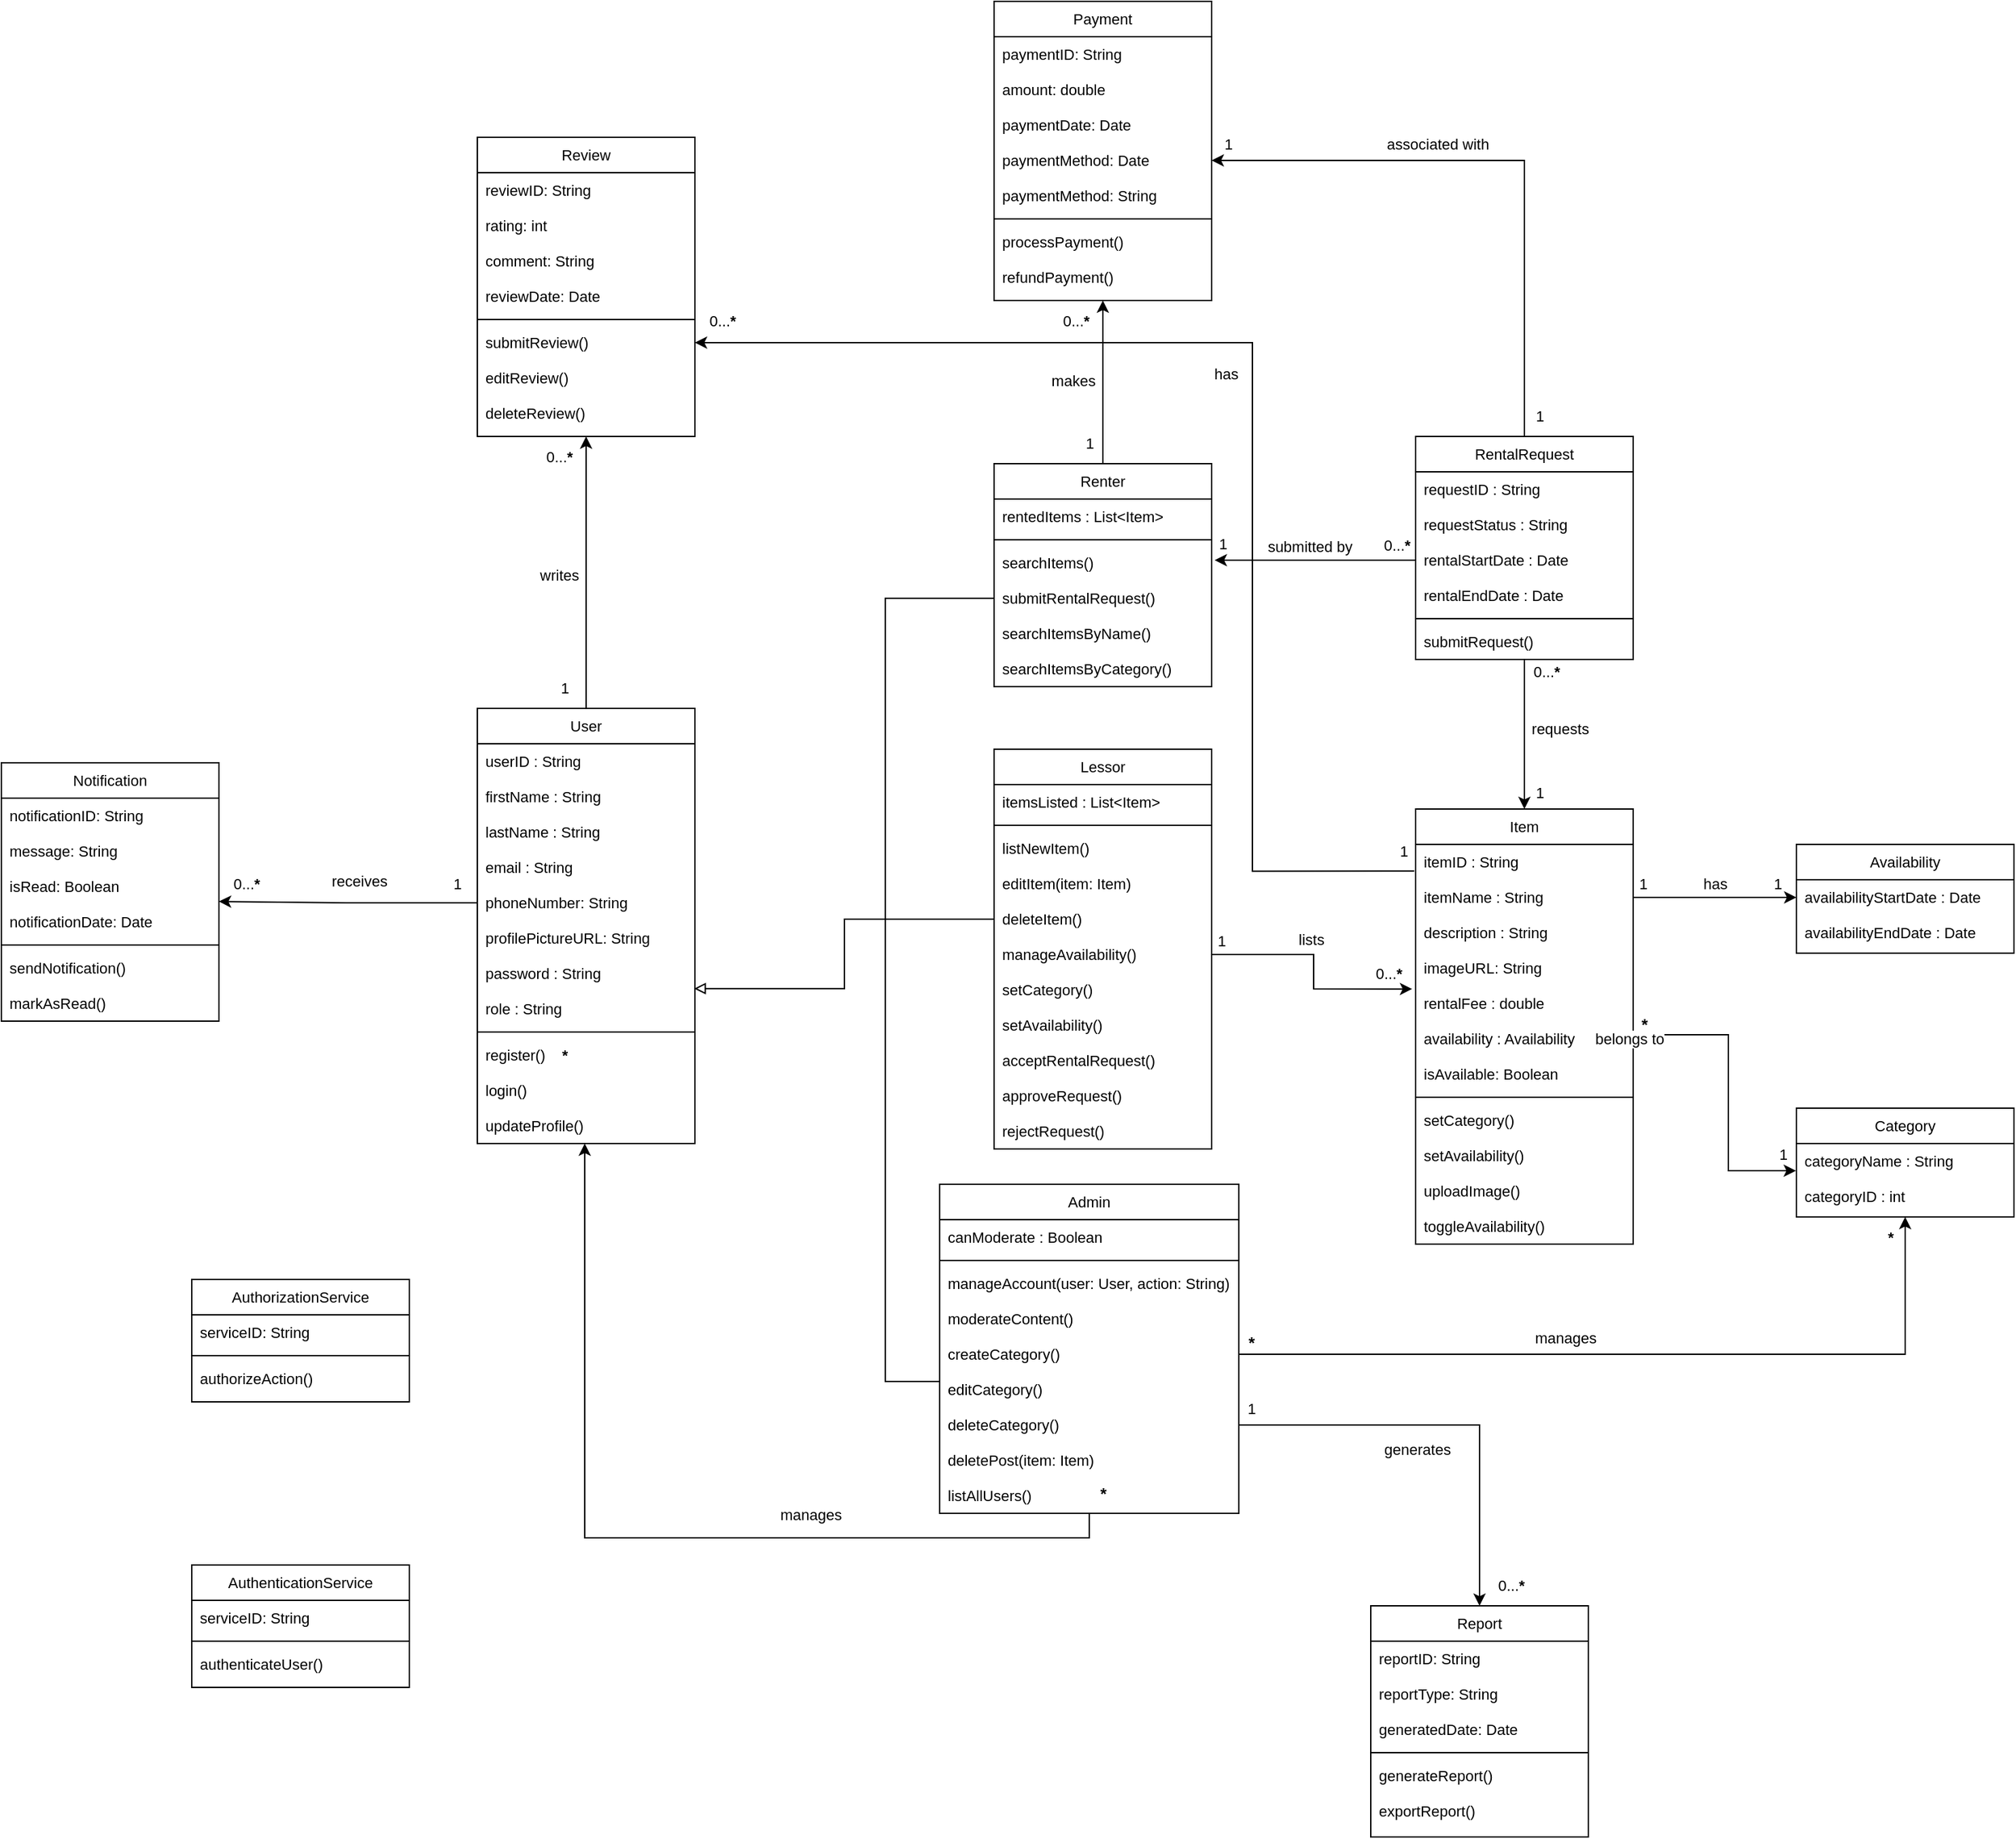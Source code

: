 <mxfile version="24.8.6">
  <diagram id="C5RBs43oDa-KdzZeNtuy" name="Page-1">
    <mxGraphModel dx="4522" dy="2739" grid="1" gridSize="10" guides="1" tooltips="1" connect="1" arrows="1" fold="1" page="1" pageScale="1" pageWidth="827" pageHeight="1169" math="0" shadow="0">
      <root>
        <mxCell id="WIyWlLk6GJQsqaUBKTNV-0" />
        <mxCell id="WIyWlLk6GJQsqaUBKTNV-1" parent="WIyWlLk6GJQsqaUBKTNV-0" />
        <mxCell id="00qtkHIixupvYGUlHF6p-69" style="edgeStyle=orthogonalEdgeStyle;rounded=0;orthogonalLoop=1;jettySize=auto;html=1;exitX=0.5;exitY=0;exitDx=0;exitDy=0;entryX=0.5;entryY=1;entryDx=0;entryDy=0;" edge="1" parent="WIyWlLk6GJQsqaUBKTNV-1" source="zkfFHV4jXpPFQw0GAbJ--0" target="00qtkHIixupvYGUlHF6p-13">
          <mxGeometry relative="1" as="geometry" />
        </mxCell>
        <mxCell id="00qtkHIixupvYGUlHF6p-70" value="writes" style="edgeLabel;html=1;align=center;verticalAlign=middle;resizable=0;points=[];" vertex="1" connectable="0" parent="00qtkHIixupvYGUlHF6p-69">
          <mxGeometry x="0.062" y="9" relative="1" as="geometry">
            <mxPoint x="-11" y="8" as="offset" />
          </mxGeometry>
        </mxCell>
        <mxCell id="zkfFHV4jXpPFQw0GAbJ--0" value="User" style="swimlane;fontStyle=0;align=center;verticalAlign=top;childLayout=stackLayout;horizontal=1;startSize=26;horizontalStack=0;resizeParent=1;resizeLast=0;collapsible=1;marginBottom=0;rounded=0;shadow=0;strokeWidth=1;fontSize=11;" parent="WIyWlLk6GJQsqaUBKTNV-1" vertex="1">
          <mxGeometry x="-590" y="290" width="160" height="320" as="geometry">
            <mxRectangle x="230" y="140" width="160" height="26" as="alternateBounds" />
          </mxGeometry>
        </mxCell>
        <mxCell id="wn8cK0MPBBbZz6u_fFHc-56" value="userID : String" style="text;align=left;verticalAlign=top;spacingLeft=4;spacingRight=4;overflow=hidden;rotatable=0;points=[[0,0.5],[1,0.5]];portConstraint=eastwest;fontSize=11;" parent="zkfFHV4jXpPFQw0GAbJ--0" vertex="1">
          <mxGeometry y="26" width="160" height="26" as="geometry" />
        </mxCell>
        <mxCell id="zkfFHV4jXpPFQw0GAbJ--1" value="firstName : String" style="text;align=left;verticalAlign=top;spacingLeft=4;spacingRight=4;overflow=hidden;rotatable=0;points=[[0,0.5],[1,0.5]];portConstraint=eastwest;fontSize=11;" parent="zkfFHV4jXpPFQw0GAbJ--0" vertex="1">
          <mxGeometry y="52" width="160" height="26" as="geometry" />
        </mxCell>
        <mxCell id="zkfFHV4jXpPFQw0GAbJ--2" value="lastName : String" style="text;align=left;verticalAlign=top;spacingLeft=4;spacingRight=4;overflow=hidden;rotatable=0;points=[[0,0.5],[1,0.5]];portConstraint=eastwest;rounded=0;shadow=0;html=0;fontSize=11;" parent="zkfFHV4jXpPFQw0GAbJ--0" vertex="1">
          <mxGeometry y="78" width="160" height="26" as="geometry" />
        </mxCell>
        <mxCell id="zkfFHV4jXpPFQw0GAbJ--3" value="email : String" style="text;align=left;verticalAlign=top;spacingLeft=4;spacingRight=4;overflow=hidden;rotatable=0;points=[[0,0.5],[1,0.5]];portConstraint=eastwest;rounded=0;shadow=0;html=0;fontSize=11;" parent="zkfFHV4jXpPFQw0GAbJ--0" vertex="1">
          <mxGeometry y="104" width="160" height="26" as="geometry" />
        </mxCell>
        <mxCell id="00qtkHIixupvYGUlHF6p-62" value="phoneNumber: String" style="text;align=left;verticalAlign=top;spacingLeft=4;spacingRight=4;overflow=hidden;rotatable=0;points=[[0,0.5],[1,0.5]];portConstraint=eastwest;rounded=0;shadow=0;html=0;fontSize=11;" vertex="1" parent="zkfFHV4jXpPFQw0GAbJ--0">
          <mxGeometry y="130" width="160" height="26" as="geometry" />
        </mxCell>
        <mxCell id="00qtkHIixupvYGUlHF6p-63" value="profilePictureURL: String" style="text;align=left;verticalAlign=top;spacingLeft=4;spacingRight=4;overflow=hidden;rotatable=0;points=[[0,0.5],[1,0.5]];portConstraint=eastwest;rounded=0;shadow=0;html=0;fontSize=11;" vertex="1" parent="zkfFHV4jXpPFQw0GAbJ--0">
          <mxGeometry y="156" width="160" height="26" as="geometry" />
        </mxCell>
        <mxCell id="wn8cK0MPBBbZz6u_fFHc-0" value="password : String" style="text;align=left;verticalAlign=top;spacingLeft=4;spacingRight=4;overflow=hidden;rotatable=0;points=[[0,0.5],[1,0.5]];portConstraint=eastwest;rounded=0;shadow=0;html=0;fontSize=11;" parent="zkfFHV4jXpPFQw0GAbJ--0" vertex="1">
          <mxGeometry y="182" width="160" height="26" as="geometry" />
        </mxCell>
        <mxCell id="wn8cK0MPBBbZz6u_fFHc-1" value="role : String" style="text;align=left;verticalAlign=top;spacingLeft=4;spacingRight=4;overflow=hidden;rotatable=0;points=[[0,0.5],[1,0.5]];portConstraint=eastwest;rounded=0;shadow=0;html=0;fontSize=11;" parent="zkfFHV4jXpPFQw0GAbJ--0" vertex="1">
          <mxGeometry y="208" width="160" height="26" as="geometry" />
        </mxCell>
        <mxCell id="zkfFHV4jXpPFQw0GAbJ--4" value="" style="line;html=1;strokeWidth=1;align=left;verticalAlign=middle;spacingTop=-1;spacingLeft=3;spacingRight=3;rotatable=0;labelPosition=right;points=[];portConstraint=eastwest;" parent="zkfFHV4jXpPFQw0GAbJ--0" vertex="1">
          <mxGeometry y="234" width="160" height="8" as="geometry" />
        </mxCell>
        <mxCell id="wn8cK0MPBBbZz6u_fFHc-2" value="register()&#xa;" style="text;align=left;verticalAlign=top;spacingLeft=4;spacingRight=4;overflow=hidden;rotatable=0;points=[[0,0.5],[1,0.5]];portConstraint=eastwest;rounded=0;shadow=0;html=0;fontSize=11;" parent="zkfFHV4jXpPFQw0GAbJ--0" vertex="1">
          <mxGeometry y="242" width="160" height="26" as="geometry" />
        </mxCell>
        <mxCell id="wn8cK0MPBBbZz6u_fFHc-3" value="login()" style="text;align=left;verticalAlign=top;spacingLeft=4;spacingRight=4;overflow=hidden;rotatable=0;points=[[0,0.5],[1,0.5]];portConstraint=eastwest;rounded=0;shadow=0;html=0;fontSize=11;" parent="zkfFHV4jXpPFQw0GAbJ--0" vertex="1">
          <mxGeometry y="268" width="160" height="26" as="geometry" />
        </mxCell>
        <mxCell id="00qtkHIixupvYGUlHF6p-64" value="updateProfile()" style="text;align=left;verticalAlign=top;spacingLeft=4;spacingRight=4;overflow=hidden;rotatable=0;points=[[0,0.5],[1,0.5]];portConstraint=eastwest;rounded=0;shadow=0;html=0;fontSize=11;" vertex="1" parent="zkfFHV4jXpPFQw0GAbJ--0">
          <mxGeometry y="294" width="160" height="26" as="geometry" />
        </mxCell>
        <mxCell id="zkfFHV4jXpPFQw0GAbJ--17" value="Category" style="swimlane;fontStyle=0;align=center;verticalAlign=top;childLayout=stackLayout;horizontal=1;startSize=26;horizontalStack=0;resizeParent=1;resizeLast=0;collapsible=1;marginBottom=0;rounded=0;shadow=0;strokeWidth=1;fontSize=11;" parent="WIyWlLk6GJQsqaUBKTNV-1" vertex="1">
          <mxGeometry x="380" y="584" width="160" height="80" as="geometry">
            <mxRectangle x="550" y="140" width="160" height="26" as="alternateBounds" />
          </mxGeometry>
        </mxCell>
        <mxCell id="zkfFHV4jXpPFQw0GAbJ--18" value="categoryName : String" style="text;align=left;verticalAlign=top;spacingLeft=4;spacingRight=4;overflow=hidden;rotatable=0;points=[[0,0.5],[1,0.5]];portConstraint=eastwest;fontSize=11;" parent="zkfFHV4jXpPFQw0GAbJ--17" vertex="1">
          <mxGeometry y="26" width="160" height="26" as="geometry" />
        </mxCell>
        <mxCell id="zkfFHV4jXpPFQw0GAbJ--19" value="categoryID : int" style="text;align=left;verticalAlign=top;spacingLeft=4;spacingRight=4;overflow=hidden;rotatable=0;points=[[0,0.5],[1,0.5]];portConstraint=eastwest;rounded=0;shadow=0;html=0;fontSize=11;" parent="zkfFHV4jXpPFQw0GAbJ--17" vertex="1">
          <mxGeometry y="52" width="160" height="26" as="geometry" />
        </mxCell>
        <mxCell id="wn8cK0MPBBbZz6u_fFHc-4" value="Admin" style="swimlane;fontStyle=0;align=center;verticalAlign=top;childLayout=stackLayout;horizontal=1;startSize=26;horizontalStack=0;resizeParent=1;resizeLast=0;collapsible=1;marginBottom=0;rounded=0;shadow=0;strokeWidth=1;fontSize=11;" parent="WIyWlLk6GJQsqaUBKTNV-1" vertex="1">
          <mxGeometry x="-250" y="640" width="220" height="242" as="geometry">
            <mxRectangle x="230" y="140" width="160" height="26" as="alternateBounds" />
          </mxGeometry>
        </mxCell>
        <mxCell id="wn8cK0MPBBbZz6u_fFHc-5" value="canModerate : Boolean" style="text;align=left;verticalAlign=top;spacingLeft=4;spacingRight=4;overflow=hidden;rotatable=0;points=[[0,0.5],[1,0.5]];portConstraint=eastwest;fontSize=11;" parent="wn8cK0MPBBbZz6u_fFHc-4" vertex="1">
          <mxGeometry y="26" width="220" height="26" as="geometry" />
        </mxCell>
        <mxCell id="wn8cK0MPBBbZz6u_fFHc-10" value="" style="line;html=1;strokeWidth=1;align=left;verticalAlign=middle;spacingTop=-1;spacingLeft=3;spacingRight=3;rotatable=0;labelPosition=right;points=[];portConstraint=eastwest;" parent="wn8cK0MPBBbZz6u_fFHc-4" vertex="1">
          <mxGeometry y="52" width="220" height="8" as="geometry" />
        </mxCell>
        <mxCell id="wn8cK0MPBBbZz6u_fFHc-11" value="manageAccount(user: User, action: String)" style="text;align=left;verticalAlign=top;spacingLeft=4;spacingRight=4;overflow=hidden;rotatable=0;points=[[0,0.5],[1,0.5]];portConstraint=eastwest;rounded=0;shadow=0;html=0;fontSize=11;" parent="wn8cK0MPBBbZz6u_fFHc-4" vertex="1">
          <mxGeometry y="60" width="220" height="26" as="geometry" />
        </mxCell>
        <mxCell id="wn8cK0MPBBbZz6u_fFHc-12" value="moderateContent()" style="text;align=left;verticalAlign=top;spacingLeft=4;spacingRight=4;overflow=hidden;rotatable=0;points=[[0,0.5],[1,0.5]];portConstraint=eastwest;rounded=0;shadow=0;html=0;fontSize=11;" parent="wn8cK0MPBBbZz6u_fFHc-4" vertex="1">
          <mxGeometry y="86" width="220" height="26" as="geometry" />
        </mxCell>
        <mxCell id="zkfFHV4jXpPFQw0GAbJ--24" value="createCategory()" style="text;align=left;verticalAlign=top;spacingLeft=4;spacingRight=4;overflow=hidden;rotatable=0;points=[[0,0.5],[1,0.5]];portConstraint=eastwest;fontSize=11;" parent="wn8cK0MPBBbZz6u_fFHc-4" vertex="1">
          <mxGeometry y="112" width="220" height="26" as="geometry" />
        </mxCell>
        <mxCell id="wn8cK0MPBBbZz6u_fFHc-120" value="editCategory()" style="text;align=left;verticalAlign=top;spacingLeft=4;spacingRight=4;overflow=hidden;rotatable=0;points=[[0,0.5],[1,0.5]];portConstraint=eastwest;fontSize=11;" parent="wn8cK0MPBBbZz6u_fFHc-4" vertex="1">
          <mxGeometry y="138" width="220" height="26" as="geometry" />
        </mxCell>
        <mxCell id="zkfFHV4jXpPFQw0GAbJ--25" value="deleteCategory()" style="text;align=left;verticalAlign=top;spacingLeft=4;spacingRight=4;overflow=hidden;rotatable=0;points=[[0,0.5],[1,0.5]];portConstraint=eastwest;fontSize=11;" parent="wn8cK0MPBBbZz6u_fFHc-4" vertex="1">
          <mxGeometry y="164" width="220" height="26" as="geometry" />
        </mxCell>
        <mxCell id="wn8cK0MPBBbZz6u_fFHc-13" value="deletePost(item: Item)" style="text;align=left;verticalAlign=top;spacingLeft=4;spacingRight=4;overflow=hidden;rotatable=0;points=[[0,0.5],[1,0.5]];portConstraint=eastwest;rounded=0;shadow=0;html=0;fontSize=11;" parent="wn8cK0MPBBbZz6u_fFHc-4" vertex="1">
          <mxGeometry y="190" width="220" height="26" as="geometry" />
        </mxCell>
        <mxCell id="wn8cK0MPBBbZz6u_fFHc-64" value="listAllUsers()" style="text;align=left;verticalAlign=top;spacingLeft=4;spacingRight=4;overflow=hidden;rotatable=0;points=[[0,0.5],[1,0.5]];portConstraint=eastwest;rounded=0;shadow=0;html=0;fontSize=11;" parent="wn8cK0MPBBbZz6u_fFHc-4" vertex="1">
          <mxGeometry y="216" width="220" height="26" as="geometry" />
        </mxCell>
        <mxCell id="wn8cK0MPBBbZz6u_fFHc-14" value="Lessor" style="swimlane;fontStyle=0;align=center;verticalAlign=top;childLayout=stackLayout;horizontal=1;startSize=26;horizontalStack=0;resizeParent=1;resizeLast=0;collapsible=1;marginBottom=0;rounded=0;shadow=0;strokeWidth=1;fontSize=11;" parent="WIyWlLk6GJQsqaUBKTNV-1" vertex="1">
          <mxGeometry x="-210" y="320" width="160" height="294" as="geometry">
            <mxRectangle x="230" y="140" width="160" height="26" as="alternateBounds" />
          </mxGeometry>
        </mxCell>
        <mxCell id="wn8cK0MPBBbZz6u_fFHc-15" value="itemsListed : List&lt;Item&gt;" style="text;align=left;verticalAlign=top;spacingLeft=4;spacingRight=4;overflow=hidden;rotatable=0;points=[[0,0.5],[1,0.5]];portConstraint=eastwest;fontSize=11;" parent="wn8cK0MPBBbZz6u_fFHc-14" vertex="1">
          <mxGeometry y="26" width="160" height="26" as="geometry" />
        </mxCell>
        <mxCell id="wn8cK0MPBBbZz6u_fFHc-16" value="" style="line;html=1;strokeWidth=1;align=left;verticalAlign=middle;spacingTop=-1;spacingLeft=3;spacingRight=3;rotatable=0;labelPosition=right;points=[];portConstraint=eastwest;" parent="wn8cK0MPBBbZz6u_fFHc-14" vertex="1">
          <mxGeometry y="52" width="160" height="8" as="geometry" />
        </mxCell>
        <mxCell id="wn8cK0MPBBbZz6u_fFHc-17" value="listNewItem()" style="text;align=left;verticalAlign=top;spacingLeft=4;spacingRight=4;overflow=hidden;rotatable=0;points=[[0,0.5],[1,0.5]];portConstraint=eastwest;rounded=0;shadow=0;html=0;fontSize=11;" parent="wn8cK0MPBBbZz6u_fFHc-14" vertex="1">
          <mxGeometry y="60" width="160" height="26" as="geometry" />
        </mxCell>
        <mxCell id="wn8cK0MPBBbZz6u_fFHc-67" value="editItem(item: Item)" style="text;align=left;verticalAlign=top;spacingLeft=4;spacingRight=4;overflow=hidden;rotatable=0;points=[[0,0.5],[1,0.5]];portConstraint=eastwest;rounded=0;shadow=0;html=0;fontSize=11;" parent="wn8cK0MPBBbZz6u_fFHc-14" vertex="1">
          <mxGeometry y="86" width="160" height="26" as="geometry" />
        </mxCell>
        <mxCell id="wn8cK0MPBBbZz6u_fFHc-68" value="deleteItem()" style="text;align=left;verticalAlign=top;spacingLeft=4;spacingRight=4;overflow=hidden;rotatable=0;points=[[0,0.5],[1,0.5]];portConstraint=eastwest;rounded=0;shadow=0;html=0;fontSize=11;" parent="wn8cK0MPBBbZz6u_fFHc-14" vertex="1">
          <mxGeometry y="112" width="160" height="26" as="geometry" />
        </mxCell>
        <mxCell id="wn8cK0MPBBbZz6u_fFHc-19" value="manageAvailability()" style="text;align=left;verticalAlign=top;spacingLeft=4;spacingRight=4;overflow=hidden;rotatable=0;points=[[0,0.5],[1,0.5]];portConstraint=eastwest;rounded=0;shadow=0;html=0;fontSize=11;" parent="wn8cK0MPBBbZz6u_fFHc-14" vertex="1">
          <mxGeometry y="138" width="160" height="26" as="geometry" />
        </mxCell>
        <mxCell id="wn8cK0MPBBbZz6u_fFHc-34" value="setCategory()" style="text;align=left;verticalAlign=top;spacingLeft=4;spacingRight=4;overflow=hidden;rotatable=0;points=[[0,0.5],[1,0.5]];portConstraint=eastwest;fontSize=11;" parent="wn8cK0MPBBbZz6u_fFHc-14" vertex="1">
          <mxGeometry y="164" width="160" height="26" as="geometry" />
        </mxCell>
        <mxCell id="wn8cK0MPBBbZz6u_fFHc-35" value="setAvailability()" style="text;align=left;verticalAlign=top;spacingLeft=4;spacingRight=4;overflow=hidden;rotatable=0;points=[[0,0.5],[1,0.5]];portConstraint=eastwest;fontSize=11;" parent="wn8cK0MPBBbZz6u_fFHc-14" vertex="1">
          <mxGeometry y="190" width="160" height="26" as="geometry" />
        </mxCell>
        <mxCell id="wn8cK0MPBBbZz6u_fFHc-20" value="acceptRentalRequest()&#xa;" style="text;align=left;verticalAlign=top;spacingLeft=4;spacingRight=4;overflow=hidden;rotatable=0;points=[[0,0.5],[1,0.5]];portConstraint=eastwest;rounded=0;shadow=0;html=0;fontSize=11;" parent="wn8cK0MPBBbZz6u_fFHc-14" vertex="1">
          <mxGeometry y="216" width="160" height="26" as="geometry" />
        </mxCell>
        <mxCell id="wn8cK0MPBBbZz6u_fFHc-53" value="approveRequest()" style="text;align=left;verticalAlign=top;spacingLeft=4;spacingRight=4;overflow=hidden;rotatable=0;points=[[0,0.5],[1,0.5]];portConstraint=eastwest;fontSize=11;" parent="wn8cK0MPBBbZz6u_fFHc-14" vertex="1">
          <mxGeometry y="242" width="160" height="26" as="geometry" />
        </mxCell>
        <mxCell id="wn8cK0MPBBbZz6u_fFHc-60" value="rejectRequest()" style="text;align=left;verticalAlign=top;spacingLeft=4;spacingRight=4;overflow=hidden;rotatable=0;points=[[0,0.5],[1,0.5]];portConstraint=eastwest;fontSize=11;" parent="wn8cK0MPBBbZz6u_fFHc-14" vertex="1">
          <mxGeometry y="268" width="160" height="26" as="geometry" />
        </mxCell>
        <mxCell id="00qtkHIixupvYGUlHF6p-83" style="edgeStyle=orthogonalEdgeStyle;rounded=0;orthogonalLoop=1;jettySize=auto;html=1;exitX=0.5;exitY=0;exitDx=0;exitDy=0;entryX=0.5;entryY=1;entryDx=0;entryDy=0;" edge="1" parent="WIyWlLk6GJQsqaUBKTNV-1" source="wn8cK0MPBBbZz6u_fFHc-21" target="00qtkHIixupvYGUlHF6p-0">
          <mxGeometry relative="1" as="geometry" />
        </mxCell>
        <mxCell id="wn8cK0MPBBbZz6u_fFHc-21" value="Renter" style="swimlane;fontStyle=0;align=center;verticalAlign=top;childLayout=stackLayout;horizontal=1;startSize=26;horizontalStack=0;resizeParent=1;resizeLast=0;collapsible=1;marginBottom=0;rounded=0;shadow=0;strokeWidth=1;fontSize=11;" parent="WIyWlLk6GJQsqaUBKTNV-1" vertex="1">
          <mxGeometry x="-210" y="110" width="160" height="164" as="geometry">
            <mxRectangle x="230" y="140" width="160" height="26" as="alternateBounds" />
          </mxGeometry>
        </mxCell>
        <mxCell id="wn8cK0MPBBbZz6u_fFHc-22" value="rentedItems : List&lt;Item&gt;" style="text;align=left;verticalAlign=top;spacingLeft=4;spacingRight=4;overflow=hidden;rotatable=0;points=[[0,0.5],[1,0.5]];portConstraint=eastwest;fontSize=11;" parent="wn8cK0MPBBbZz6u_fFHc-21" vertex="1">
          <mxGeometry y="26" width="160" height="26" as="geometry" />
        </mxCell>
        <mxCell id="wn8cK0MPBBbZz6u_fFHc-23" value="" style="line;html=1;strokeWidth=1;align=left;verticalAlign=middle;spacingTop=-1;spacingLeft=3;spacingRight=3;rotatable=0;labelPosition=right;points=[];portConstraint=eastwest;" parent="wn8cK0MPBBbZz6u_fFHc-21" vertex="1">
          <mxGeometry y="52" width="160" height="8" as="geometry" />
        </mxCell>
        <mxCell id="wn8cK0MPBBbZz6u_fFHc-24" value="searchItems()" style="text;align=left;verticalAlign=top;spacingLeft=4;spacingRight=4;overflow=hidden;rotatable=0;points=[[0,0.5],[1,0.5]];portConstraint=eastwest;rounded=0;shadow=0;html=0;fontSize=11;" parent="wn8cK0MPBBbZz6u_fFHc-21" vertex="1">
          <mxGeometry y="60" width="160" height="26" as="geometry" />
        </mxCell>
        <mxCell id="wn8cK0MPBBbZz6u_fFHc-25" value="submitRentalRequest()" style="text;align=left;verticalAlign=top;spacingLeft=4;spacingRight=4;overflow=hidden;rotatable=0;points=[[0,0.5],[1,0.5]];portConstraint=eastwest;rounded=0;shadow=0;html=0;fontSize=11;" parent="wn8cK0MPBBbZz6u_fFHc-21" vertex="1">
          <mxGeometry y="86" width="160" height="26" as="geometry" />
        </mxCell>
        <mxCell id="wn8cK0MPBBbZz6u_fFHc-69" value="searchItemsByName()" style="text;align=left;verticalAlign=top;spacingLeft=4;spacingRight=4;overflow=hidden;rotatable=0;points=[[0,0.5],[1,0.5]];portConstraint=eastwest;rounded=0;shadow=0;html=0;fontSize=11;" parent="wn8cK0MPBBbZz6u_fFHc-21" vertex="1">
          <mxGeometry y="112" width="160" height="26" as="geometry" />
        </mxCell>
        <mxCell id="wn8cK0MPBBbZz6u_fFHc-70" value="searchItemsByCategory()" style="text;align=left;verticalAlign=top;spacingLeft=4;spacingRight=4;overflow=hidden;rotatable=0;points=[[0,0.5],[1,0.5]];portConstraint=eastwest;rounded=0;shadow=0;html=0;fontSize=11;" parent="wn8cK0MPBBbZz6u_fFHc-21" vertex="1">
          <mxGeometry y="138" width="160" height="26" as="geometry" />
        </mxCell>
        <mxCell id="00qtkHIixupvYGUlHF6p-91" style="edgeStyle=orthogonalEdgeStyle;rounded=0;orthogonalLoop=1;jettySize=auto;html=1;exitX=-0.006;exitY=0.756;exitDx=0;exitDy=0;entryX=1;entryY=0.5;entryDx=0;entryDy=0;exitPerimeter=0;" edge="1" parent="WIyWlLk6GJQsqaUBKTNV-1" source="wn8cK0MPBBbZz6u_fFHc-57" target="00qtkHIixupvYGUlHF6p-20">
          <mxGeometry relative="1" as="geometry">
            <Array as="points">
              <mxPoint x="-20" y="410" />
              <mxPoint x="-20" y="21" />
            </Array>
          </mxGeometry>
        </mxCell>
        <mxCell id="wn8cK0MPBBbZz6u_fFHc-30" value="Item" style="swimlane;fontStyle=0;align=center;verticalAlign=top;childLayout=stackLayout;horizontal=1;startSize=26;horizontalStack=0;resizeParent=1;resizeLast=0;collapsible=1;marginBottom=0;rounded=0;shadow=0;strokeWidth=1;fontSize=11;" parent="WIyWlLk6GJQsqaUBKTNV-1" vertex="1">
          <mxGeometry x="100" y="364" width="160" height="320" as="geometry">
            <mxRectangle x="550" y="140" width="160" height="26" as="alternateBounds" />
          </mxGeometry>
        </mxCell>
        <mxCell id="wn8cK0MPBBbZz6u_fFHc-57" value="itemID : String" style="text;align=left;verticalAlign=top;spacingLeft=4;spacingRight=4;overflow=hidden;rotatable=0;points=[[0,0.5],[1,0.5]];portConstraint=eastwest;fontSize=11;" parent="wn8cK0MPBBbZz6u_fFHc-30" vertex="1">
          <mxGeometry y="26" width="160" height="26" as="geometry" />
        </mxCell>
        <mxCell id="wn8cK0MPBBbZz6u_fFHc-31" value="itemName : String" style="text;align=left;verticalAlign=top;spacingLeft=4;spacingRight=4;overflow=hidden;rotatable=0;points=[[0,0.5],[1,0.5]];portConstraint=eastwest;fontSize=11;" parent="wn8cK0MPBBbZz6u_fFHc-30" vertex="1">
          <mxGeometry y="52" width="160" height="26" as="geometry" />
        </mxCell>
        <mxCell id="wn8cK0MPBBbZz6u_fFHc-32" value="description : String" style="text;align=left;verticalAlign=top;spacingLeft=4;spacingRight=4;overflow=hidden;rotatable=0;points=[[0,0.5],[1,0.5]];portConstraint=eastwest;rounded=0;shadow=0;html=0;fontSize=11;" parent="wn8cK0MPBBbZz6u_fFHc-30" vertex="1">
          <mxGeometry y="78" width="160" height="26" as="geometry" />
        </mxCell>
        <mxCell id="00qtkHIixupvYGUlHF6p-65" value="imageURL: String" style="text;align=left;verticalAlign=top;spacingLeft=4;spacingRight=4;overflow=hidden;rotatable=0;points=[[0,0.5],[1,0.5]];portConstraint=eastwest;rounded=0;shadow=0;html=0;fontSize=11;" vertex="1" parent="wn8cK0MPBBbZz6u_fFHc-30">
          <mxGeometry y="104" width="160" height="26" as="geometry" />
        </mxCell>
        <mxCell id="wn8cK0MPBBbZz6u_fFHc-36" value="rentalFee : double " style="text;align=left;verticalAlign=top;spacingLeft=4;spacingRight=4;overflow=hidden;rotatable=0;points=[[0,0.5],[1,0.5]];portConstraint=eastwest;rounded=0;shadow=0;html=0;fontSize=11;" parent="wn8cK0MPBBbZz6u_fFHc-30" vertex="1">
          <mxGeometry y="130" width="160" height="26" as="geometry" />
        </mxCell>
        <mxCell id="wn8cK0MPBBbZz6u_fFHc-37" value="availability : Availability" style="text;align=left;verticalAlign=top;spacingLeft=4;spacingRight=4;overflow=hidden;rotatable=0;points=[[0,0.5],[1,0.5]];portConstraint=eastwest;rounded=0;shadow=0;html=0;fontSize=11;" parent="wn8cK0MPBBbZz6u_fFHc-30" vertex="1">
          <mxGeometry y="156" width="160" height="26" as="geometry" />
        </mxCell>
        <mxCell id="00qtkHIixupvYGUlHF6p-66" value="isAvailable: Boolean" style="text;align=left;verticalAlign=top;spacingLeft=4;spacingRight=4;overflow=hidden;rotatable=0;points=[[0,0.5],[1,0.5]];portConstraint=eastwest;rounded=0;shadow=0;html=0;fontSize=11;" vertex="1" parent="wn8cK0MPBBbZz6u_fFHc-30">
          <mxGeometry y="182" width="160" height="26" as="geometry" />
        </mxCell>
        <mxCell id="wn8cK0MPBBbZz6u_fFHc-72" value="" style="line;html=1;strokeWidth=1;align=left;verticalAlign=middle;spacingTop=-1;spacingLeft=3;spacingRight=3;rotatable=0;labelPosition=right;points=[];portConstraint=eastwest;" parent="wn8cK0MPBBbZz6u_fFHc-30" vertex="1">
          <mxGeometry y="208" width="160" height="8" as="geometry" />
        </mxCell>
        <mxCell id="wn8cK0MPBBbZz6u_fFHc-73" value="setCategory()" style="text;align=left;verticalAlign=top;spacingLeft=4;spacingRight=4;overflow=hidden;rotatable=0;points=[[0,0.5],[1,0.5]];portConstraint=eastwest;rounded=0;shadow=0;html=0;fontSize=11;" parent="wn8cK0MPBBbZz6u_fFHc-30" vertex="1">
          <mxGeometry y="216" width="160" height="26" as="geometry" />
        </mxCell>
        <mxCell id="wn8cK0MPBBbZz6u_fFHc-74" value="setAvailability()" style="text;align=left;verticalAlign=top;spacingLeft=4;spacingRight=4;overflow=hidden;rotatable=0;points=[[0,0.5],[1,0.5]];portConstraint=eastwest;rounded=0;shadow=0;html=0;fontSize=11;" parent="wn8cK0MPBBbZz6u_fFHc-30" vertex="1">
          <mxGeometry y="242" width="160" height="26" as="geometry" />
        </mxCell>
        <mxCell id="00qtkHIixupvYGUlHF6p-67" value="uploadImage()" style="text;align=left;verticalAlign=top;spacingLeft=4;spacingRight=4;overflow=hidden;rotatable=0;points=[[0,0.5],[1,0.5]];portConstraint=eastwest;rounded=0;shadow=0;html=0;fontSize=11;" vertex="1" parent="wn8cK0MPBBbZz6u_fFHc-30">
          <mxGeometry y="268" width="160" height="26" as="geometry" />
        </mxCell>
        <mxCell id="00qtkHIixupvYGUlHF6p-68" value="toggleAvailability()" style="text;align=left;verticalAlign=top;spacingLeft=4;spacingRight=4;overflow=hidden;rotatable=0;points=[[0,0.5],[1,0.5]];portConstraint=eastwest;rounded=0;shadow=0;html=0;fontSize=11;" vertex="1" parent="wn8cK0MPBBbZz6u_fFHc-30">
          <mxGeometry y="294" width="160" height="26" as="geometry" />
        </mxCell>
        <mxCell id="wn8cK0MPBBbZz6u_fFHc-39" value="Availability" style="swimlane;fontStyle=0;align=center;verticalAlign=top;childLayout=stackLayout;horizontal=1;startSize=26;horizontalStack=0;resizeParent=1;resizeLast=0;collapsible=1;marginBottom=0;rounded=0;shadow=0;strokeWidth=1;fontSize=11;" parent="WIyWlLk6GJQsqaUBKTNV-1" vertex="1">
          <mxGeometry x="380" y="390" width="160" height="80" as="geometry">
            <mxRectangle x="550" y="140" width="160" height="26" as="alternateBounds" />
          </mxGeometry>
        </mxCell>
        <mxCell id="wn8cK0MPBBbZz6u_fFHc-40" value="availabilityStartDate : Date" style="text;align=left;verticalAlign=top;spacingLeft=4;spacingRight=4;overflow=hidden;rotatable=0;points=[[0,0.5],[1,0.5]];portConstraint=eastwest;fontSize=11;" parent="wn8cK0MPBBbZz6u_fFHc-39" vertex="1">
          <mxGeometry y="26" width="160" height="26" as="geometry" />
        </mxCell>
        <mxCell id="wn8cK0MPBBbZz6u_fFHc-41" value="availabilityEndDate : Date" style="text;align=left;verticalAlign=top;spacingLeft=4;spacingRight=4;overflow=hidden;rotatable=0;points=[[0,0.5],[1,0.5]];portConstraint=eastwest;rounded=0;shadow=0;html=0;fontSize=11;" parent="wn8cK0MPBBbZz6u_fFHc-39" vertex="1">
          <mxGeometry y="52" width="160" height="26" as="geometry" />
        </mxCell>
        <mxCell id="wn8cK0MPBBbZz6u_fFHc-97" style="edgeStyle=orthogonalEdgeStyle;rounded=0;orthogonalLoop=1;jettySize=auto;html=1;exitX=0.5;exitY=1;exitDx=0;exitDy=0;entryX=0.5;entryY=0;entryDx=0;entryDy=0;" parent="WIyWlLk6GJQsqaUBKTNV-1" source="wn8cK0MPBBbZz6u_fFHc-48" target="wn8cK0MPBBbZz6u_fFHc-30" edge="1">
          <mxGeometry relative="1" as="geometry" />
        </mxCell>
        <mxCell id="00qtkHIixupvYGUlHF6p-88" style="edgeStyle=orthogonalEdgeStyle;rounded=0;orthogonalLoop=1;jettySize=auto;html=1;exitX=0.5;exitY=0;exitDx=0;exitDy=0;entryX=1;entryY=0.5;entryDx=0;entryDy=0;" edge="1" parent="WIyWlLk6GJQsqaUBKTNV-1" source="wn8cK0MPBBbZz6u_fFHc-48" target="00qtkHIixupvYGUlHF6p-4">
          <mxGeometry relative="1" as="geometry" />
        </mxCell>
        <mxCell id="wn8cK0MPBBbZz6u_fFHc-48" value="RentalRequest" style="swimlane;fontStyle=0;align=center;verticalAlign=top;childLayout=stackLayout;horizontal=1;startSize=26;horizontalStack=0;resizeParent=1;resizeLast=0;collapsible=1;marginBottom=0;rounded=0;shadow=0;strokeWidth=1;fontSize=11;" parent="WIyWlLk6GJQsqaUBKTNV-1" vertex="1">
          <mxGeometry x="100" y="90" width="160" height="164" as="geometry">
            <mxRectangle x="550" y="140" width="160" height="26" as="alternateBounds" />
          </mxGeometry>
        </mxCell>
        <mxCell id="wn8cK0MPBBbZz6u_fFHc-61" value="requestID : String" style="text;align=left;verticalAlign=top;spacingLeft=4;spacingRight=4;overflow=hidden;rotatable=0;points=[[0,0.5],[1,0.5]];portConstraint=eastwest;fontSize=11;" parent="wn8cK0MPBBbZz6u_fFHc-48" vertex="1">
          <mxGeometry y="26" width="160" height="26" as="geometry" />
        </mxCell>
        <mxCell id="wn8cK0MPBBbZz6u_fFHc-58" value="requestStatus : String" style="text;align=left;verticalAlign=top;spacingLeft=4;spacingRight=4;overflow=hidden;rotatable=0;points=[[0,0.5],[1,0.5]];portConstraint=eastwest;rounded=0;shadow=0;html=0;fontSize=11;" parent="wn8cK0MPBBbZz6u_fFHc-48" vertex="1">
          <mxGeometry y="52" width="160" height="26" as="geometry" />
        </mxCell>
        <mxCell id="wn8cK0MPBBbZz6u_fFHc-59" value="rentalStartDate : Date&#xa; " style="text;align=left;verticalAlign=top;spacingLeft=4;spacingRight=4;overflow=hidden;rotatable=0;points=[[0,0.5],[1,0.5]];portConstraint=eastwest;rounded=0;shadow=0;html=0;fontSize=11;" parent="wn8cK0MPBBbZz6u_fFHc-48" vertex="1">
          <mxGeometry y="78" width="160" height="26" as="geometry" />
        </mxCell>
        <mxCell id="wn8cK0MPBBbZz6u_fFHc-77" value="rentalEndDate : Date" style="text;align=left;verticalAlign=top;spacingLeft=4;spacingRight=4;overflow=hidden;rotatable=0;points=[[0,0.5],[1,0.5]];portConstraint=eastwest;rounded=0;shadow=0;html=0;fontSize=11;" parent="wn8cK0MPBBbZz6u_fFHc-48" vertex="1">
          <mxGeometry y="104" width="160" height="26" as="geometry" />
        </mxCell>
        <mxCell id="wn8cK0MPBBbZz6u_fFHc-51" value="" style="line;html=1;strokeWidth=1;align=left;verticalAlign=middle;spacingTop=-1;spacingLeft=3;spacingRight=3;rotatable=0;labelPosition=right;points=[];portConstraint=eastwest;" parent="wn8cK0MPBBbZz6u_fFHc-48" vertex="1">
          <mxGeometry y="130" width="160" height="8" as="geometry" />
        </mxCell>
        <mxCell id="wn8cK0MPBBbZz6u_fFHc-52" value="submitRequest()" style="text;align=left;verticalAlign=top;spacingLeft=4;spacingRight=4;overflow=hidden;rotatable=0;points=[[0,0.5],[1,0.5]];portConstraint=eastwest;fontSize=11;" parent="wn8cK0MPBBbZz6u_fFHc-48" vertex="1">
          <mxGeometry y="138" width="160" height="22" as="geometry" />
        </mxCell>
        <mxCell id="wn8cK0MPBBbZz6u_fFHc-79" style="edgeStyle=orthogonalEdgeStyle;rounded=0;orthogonalLoop=1;jettySize=auto;html=1;exitX=0;exitY=0.5;exitDx=0;exitDy=0;entryX=0.997;entryY=0.926;entryDx=0;entryDy=0;entryPerimeter=0;endArrow=block;endFill=0;" parent="WIyWlLk6GJQsqaUBKTNV-1" source="wn8cK0MPBBbZz6u_fFHc-68" target="wn8cK0MPBBbZz6u_fFHc-0" edge="1">
          <mxGeometry relative="1" as="geometry" />
        </mxCell>
        <mxCell id="wn8cK0MPBBbZz6u_fFHc-80" style="edgeStyle=orthogonalEdgeStyle;rounded=0;orthogonalLoop=1;jettySize=auto;html=1;exitX=0;exitY=0.5;exitDx=0;exitDy=0;entryX=0;entryY=0.5;entryDx=0;entryDy=0;endArrow=none;endFill=0;" parent="WIyWlLk6GJQsqaUBKTNV-1" source="wn8cK0MPBBbZz6u_fFHc-25" target="zkfFHV4jXpPFQw0GAbJ--24" edge="1">
          <mxGeometry relative="1" as="geometry">
            <Array as="points">
              <mxPoint x="-290" y="209" />
              <mxPoint x="-290" y="785" />
            </Array>
          </mxGeometry>
        </mxCell>
        <mxCell id="wn8cK0MPBBbZz6u_fFHc-81" style="edgeStyle=orthogonalEdgeStyle;rounded=0;orthogonalLoop=1;jettySize=auto;html=1;exitX=1;exitY=0.5;exitDx=0;exitDy=0;entryX=-0.016;entryY=0.09;entryDx=0;entryDy=0;entryPerimeter=0;" parent="WIyWlLk6GJQsqaUBKTNV-1" source="wn8cK0MPBBbZz6u_fFHc-19" target="wn8cK0MPBBbZz6u_fFHc-36" edge="1">
          <mxGeometry relative="1" as="geometry" />
        </mxCell>
        <mxCell id="wn8cK0MPBBbZz6u_fFHc-82" value="lists" style="text;html=1;align=center;verticalAlign=middle;resizable=0;points=[];autosize=1;strokeColor=none;fillColor=none;fontSize=11;" parent="WIyWlLk6GJQsqaUBKTNV-1" vertex="1">
          <mxGeometry x="3" y="445" width="40" height="30" as="geometry" />
        </mxCell>
        <mxCell id="wn8cK0MPBBbZz6u_fFHc-83" value="1" style="text;html=1;align=center;verticalAlign=middle;resizable=0;points=[];autosize=1;strokeColor=none;fillColor=none;fontSize=11;" parent="WIyWlLk6GJQsqaUBKTNV-1" vertex="1">
          <mxGeometry x="-58" y="446" width="30" height="30" as="geometry" />
        </mxCell>
        <mxCell id="wn8cK0MPBBbZz6u_fFHc-84" value="0...&lt;b&gt;*&lt;/b&gt;" style="text;html=1;align=center;verticalAlign=middle;resizable=0;points=[];autosize=1;strokeColor=none;fillColor=none;fontSize=11;" parent="WIyWlLk6GJQsqaUBKTNV-1" vertex="1">
          <mxGeometry x="60" y="470" width="40" height="30" as="geometry" />
        </mxCell>
        <mxCell id="wn8cK0MPBBbZz6u_fFHc-87" style="edgeStyle=orthogonalEdgeStyle;rounded=0;orthogonalLoop=1;jettySize=auto;html=1;exitX=1;exitY=0.75;exitDx=0;exitDy=0;entryX=-0.002;entryY=0.769;entryDx=0;entryDy=0;entryPerimeter=0;" parent="WIyWlLk6GJQsqaUBKTNV-1" source="wn8cK0MPBBbZz6u_fFHc-30" target="zkfFHV4jXpPFQw0GAbJ--18" edge="1">
          <mxGeometry relative="1" as="geometry">
            <Array as="points">
              <mxPoint x="260" y="530" />
              <mxPoint x="330" y="530" />
              <mxPoint x="330" y="630" />
            </Array>
          </mxGeometry>
        </mxCell>
        <mxCell id="wn8cK0MPBBbZz6u_fFHc-88" value="belongs to" style="edgeLabel;html=1;align=center;verticalAlign=middle;resizable=0;points=[];" parent="wn8cK0MPBBbZz6u_fFHc-87" vertex="1" connectable="0">
          <mxGeometry x="-0.575" y="2" relative="1" as="geometry">
            <mxPoint x="-1" y="-9" as="offset" />
          </mxGeometry>
        </mxCell>
        <mxCell id="wn8cK0MPBBbZz6u_fFHc-89" value="*" style="text;html=1;align=center;verticalAlign=middle;resizable=0;points=[];autosize=1;strokeColor=none;fillColor=none;fontStyle=1" parent="WIyWlLk6GJQsqaUBKTNV-1" vertex="1">
          <mxGeometry x="253" y="508" width="30" height="30" as="geometry" />
        </mxCell>
        <mxCell id="wn8cK0MPBBbZz6u_fFHc-90" value="&lt;font style=&quot;font-size: 11px;&quot;&gt;1&lt;/font&gt;" style="text;html=1;align=center;verticalAlign=middle;resizable=0;points=[];autosize=1;strokeColor=none;fillColor=none;" parent="WIyWlLk6GJQsqaUBKTNV-1" vertex="1">
          <mxGeometry x="355" y="603" width="30" height="30" as="geometry" />
        </mxCell>
        <mxCell id="wn8cK0MPBBbZz6u_fFHc-92" style="edgeStyle=orthogonalEdgeStyle;rounded=0;orthogonalLoop=1;jettySize=auto;html=1;exitX=1;exitY=0.5;exitDx=0;exitDy=0;entryX=0;entryY=0.5;entryDx=0;entryDy=0;" parent="WIyWlLk6GJQsqaUBKTNV-1" source="wn8cK0MPBBbZz6u_fFHc-31" target="wn8cK0MPBBbZz6u_fFHc-40" edge="1">
          <mxGeometry relative="1" as="geometry" />
        </mxCell>
        <mxCell id="wn8cK0MPBBbZz6u_fFHc-93" value="&lt;font style=&quot;font-size: 11px;&quot;&gt;has&lt;/font&gt;" style="text;html=1;align=center;verticalAlign=middle;resizable=0;points=[];autosize=1;strokeColor=none;fillColor=none;" parent="WIyWlLk6GJQsqaUBKTNV-1" vertex="1">
          <mxGeometry x="300" y="404" width="40" height="30" as="geometry" />
        </mxCell>
        <mxCell id="wn8cK0MPBBbZz6u_fFHc-95" value="&lt;font style=&quot;font-size: 11px;&quot;&gt;1&lt;/font&gt;" style="text;html=1;align=center;verticalAlign=middle;resizable=0;points=[];autosize=1;strokeColor=none;fillColor=none;" parent="WIyWlLk6GJQsqaUBKTNV-1" vertex="1">
          <mxGeometry x="252" y="404" width="30" height="30" as="geometry" />
        </mxCell>
        <mxCell id="wn8cK0MPBBbZz6u_fFHc-96" value="&lt;font style=&quot;font-size: 11px;&quot;&gt;1&lt;/font&gt;" style="text;html=1;align=center;verticalAlign=middle;resizable=0;points=[];autosize=1;strokeColor=none;fillColor=none;" parent="WIyWlLk6GJQsqaUBKTNV-1" vertex="1">
          <mxGeometry x="351" y="404" width="30" height="30" as="geometry" />
        </mxCell>
        <mxCell id="wn8cK0MPBBbZz6u_fFHc-98" value="&lt;font style=&quot;font-size: 11px;&quot;&gt;requests&lt;/font&gt;" style="text;html=1;align=center;verticalAlign=middle;resizable=0;points=[];autosize=1;strokeColor=none;fillColor=none;" parent="WIyWlLk6GJQsqaUBKTNV-1" vertex="1">
          <mxGeometry x="171" y="290" width="70" height="30" as="geometry" />
        </mxCell>
        <mxCell id="wn8cK0MPBBbZz6u_fFHc-99" value="&lt;span style=&quot;font-size: 11px;&quot;&gt;0...&lt;b&gt;*&lt;/b&gt;&lt;/span&gt;" style="text;html=1;align=center;verticalAlign=middle;resizable=0;points=[];autosize=1;strokeColor=none;fillColor=none;" parent="WIyWlLk6GJQsqaUBKTNV-1" vertex="1">
          <mxGeometry x="176" y="248" width="40" height="30" as="geometry" />
        </mxCell>
        <mxCell id="wn8cK0MPBBbZz6u_fFHc-100" value="&lt;font style=&quot;font-size: 11px;&quot;&gt;1&lt;/font&gt;" style="text;html=1;align=center;verticalAlign=middle;resizable=0;points=[];autosize=1;strokeColor=none;fillColor=none;" parent="WIyWlLk6GJQsqaUBKTNV-1" vertex="1">
          <mxGeometry x="176" y="337" width="30" height="30" as="geometry" />
        </mxCell>
        <mxCell id="wn8cK0MPBBbZz6u_fFHc-107" style="edgeStyle=orthogonalEdgeStyle;rounded=0;orthogonalLoop=1;jettySize=auto;html=1;exitX=0;exitY=0.5;exitDx=0;exitDy=0;entryX=1.014;entryY=0.422;entryDx=0;entryDy=0;entryPerimeter=0;" parent="WIyWlLk6GJQsqaUBKTNV-1" source="wn8cK0MPBBbZz6u_fFHc-59" target="wn8cK0MPBBbZz6u_fFHc-24" edge="1">
          <mxGeometry relative="1" as="geometry" />
        </mxCell>
        <mxCell id="wn8cK0MPBBbZz6u_fFHc-108" value="&lt;font style=&quot;font-size: 11px;&quot;&gt;submitted by&lt;/font&gt;" style="text;html=1;align=center;verticalAlign=middle;resizable=0;points=[];autosize=1;strokeColor=none;fillColor=none;" parent="WIyWlLk6GJQsqaUBKTNV-1" vertex="1">
          <mxGeometry x="-23" y="156" width="90" height="30" as="geometry" />
        </mxCell>
        <mxCell id="wn8cK0MPBBbZz6u_fFHc-109" value="&lt;font style=&quot;font-size: 11px;&quot;&gt;1&lt;/font&gt;" style="text;html=1;align=center;verticalAlign=middle;resizable=0;points=[];autosize=1;strokeColor=none;fillColor=none;fontSize=11;" parent="WIyWlLk6GJQsqaUBKTNV-1" vertex="1">
          <mxGeometry x="-57" y="154" width="30" height="30" as="geometry" />
        </mxCell>
        <mxCell id="wn8cK0MPBBbZz6u_fFHc-110" value="&lt;span style=&quot;font-size: 11px;&quot;&gt;0...&lt;b&gt;*&lt;/b&gt;&lt;/span&gt;" style="text;html=1;align=center;verticalAlign=middle;resizable=0;points=[];autosize=1;strokeColor=none;fillColor=none;" parent="WIyWlLk6GJQsqaUBKTNV-1" vertex="1">
          <mxGeometry x="66" y="155" width="40" height="30" as="geometry" />
        </mxCell>
        <mxCell id="wn8cK0MPBBbZz6u_fFHc-111" style="edgeStyle=orthogonalEdgeStyle;rounded=0;orthogonalLoop=1;jettySize=auto;html=1;exitX=1;exitY=0.5;exitDx=0;exitDy=0;entryX=0.5;entryY=1;entryDx=0;entryDy=0;" parent="WIyWlLk6GJQsqaUBKTNV-1" source="zkfFHV4jXpPFQw0GAbJ--24" target="zkfFHV4jXpPFQw0GAbJ--17" edge="1">
          <mxGeometry relative="1" as="geometry" />
        </mxCell>
        <mxCell id="wn8cK0MPBBbZz6u_fFHc-112" value="&lt;font style=&quot;font-size: 11px;&quot;&gt;manages&lt;/font&gt;" style="text;html=1;align=center;verticalAlign=middle;resizable=0;points=[];autosize=1;strokeColor=none;fillColor=none;" parent="WIyWlLk6GJQsqaUBKTNV-1" vertex="1">
          <mxGeometry x="175" y="738" width="70" height="30" as="geometry" />
        </mxCell>
        <mxCell id="wn8cK0MPBBbZz6u_fFHc-113" value="&lt;b&gt;*&lt;/b&gt;" style="text;html=1;align=center;verticalAlign=middle;resizable=0;points=[];autosize=1;strokeColor=none;fillColor=none;" parent="WIyWlLk6GJQsqaUBKTNV-1" vertex="1">
          <mxGeometry x="-36" y="742" width="30" height="30" as="geometry" />
        </mxCell>
        <mxCell id="wn8cK0MPBBbZz6u_fFHc-114" value="&lt;b style=&quot;&quot;&gt;&lt;font style=&quot;font-size: 11px;&quot;&gt;*&lt;/font&gt;&lt;/b&gt;" style="text;html=1;align=center;verticalAlign=middle;resizable=0;points=[];autosize=1;strokeColor=none;fillColor=none;" parent="WIyWlLk6GJQsqaUBKTNV-1" vertex="1">
          <mxGeometry x="434" y="664" width="30" height="30" as="geometry" />
        </mxCell>
        <mxCell id="wn8cK0MPBBbZz6u_fFHc-115" style="edgeStyle=orthogonalEdgeStyle;rounded=0;orthogonalLoop=1;jettySize=auto;html=1;exitX=0.5;exitY=1;exitDx=0;exitDy=0;" parent="WIyWlLk6GJQsqaUBKTNV-1" source="wn8cK0MPBBbZz6u_fFHc-4" edge="1">
          <mxGeometry relative="1" as="geometry">
            <Array as="points">
              <mxPoint x="-140" y="900" />
              <mxPoint x="-511" y="900" />
            </Array>
            <mxPoint x="-511" y="610" as="targetPoint" />
          </mxGeometry>
        </mxCell>
        <mxCell id="wn8cK0MPBBbZz6u_fFHc-116" value="&lt;font style=&quot;font-size: 11px;&quot;&gt;manages&lt;/font&gt;" style="text;html=1;align=center;verticalAlign=middle;resizable=0;points=[];autosize=1;strokeColor=none;fillColor=none;" parent="WIyWlLk6GJQsqaUBKTNV-1" vertex="1">
          <mxGeometry x="-380" y="868" width="70" height="30" as="geometry" />
        </mxCell>
        <mxCell id="wn8cK0MPBBbZz6u_fFHc-117" value="&lt;span&gt;*&lt;/span&gt;" style="text;html=1;align=center;verticalAlign=middle;resizable=0;points=[];autosize=1;strokeColor=none;fillColor=none;fontStyle=1" parent="WIyWlLk6GJQsqaUBKTNV-1" vertex="1">
          <mxGeometry x="-145" y="853" width="30" height="30" as="geometry" />
        </mxCell>
        <mxCell id="wn8cK0MPBBbZz6u_fFHc-119" value="&lt;font style=&quot;font-size: 11px;&quot;&gt;&lt;b&gt;*&lt;/b&gt;&lt;/font&gt;" style="text;html=1;align=center;verticalAlign=middle;resizable=0;points=[];autosize=1;strokeColor=none;fillColor=none;" parent="WIyWlLk6GJQsqaUBKTNV-1" vertex="1">
          <mxGeometry x="-541" y="530" width="30" height="30" as="geometry" />
        </mxCell>
        <mxCell id="00qtkHIixupvYGUlHF6p-0" value="Payment" style="swimlane;fontStyle=0;align=center;verticalAlign=top;childLayout=stackLayout;horizontal=1;startSize=26;horizontalStack=0;resizeParent=1;resizeLast=0;collapsible=1;marginBottom=0;rounded=0;shadow=0;strokeWidth=1;fontSize=11;" vertex="1" parent="WIyWlLk6GJQsqaUBKTNV-1">
          <mxGeometry x="-210" y="-230" width="160" height="220" as="geometry">
            <mxRectangle x="230" y="140" width="160" height="26" as="alternateBounds" />
          </mxGeometry>
        </mxCell>
        <mxCell id="00qtkHIixupvYGUlHF6p-1" value="paymentID: String" style="text;align=left;verticalAlign=top;spacingLeft=4;spacingRight=4;overflow=hidden;rotatable=0;points=[[0,0.5],[1,0.5]];portConstraint=eastwest;fontSize=11;" vertex="1" parent="00qtkHIixupvYGUlHF6p-0">
          <mxGeometry y="26" width="160" height="26" as="geometry" />
        </mxCell>
        <mxCell id="00qtkHIixupvYGUlHF6p-2" value="amount: double" style="text;align=left;verticalAlign=top;spacingLeft=4;spacingRight=4;overflow=hidden;rotatable=0;points=[[0,0.5],[1,0.5]];portConstraint=eastwest;fontSize=11;" vertex="1" parent="00qtkHIixupvYGUlHF6p-0">
          <mxGeometry y="52" width="160" height="26" as="geometry" />
        </mxCell>
        <mxCell id="00qtkHIixupvYGUlHF6p-3" value="paymentDate: Date" style="text;align=left;verticalAlign=top;spacingLeft=4;spacingRight=4;overflow=hidden;rotatable=0;points=[[0,0.5],[1,0.5]];portConstraint=eastwest;rounded=0;shadow=0;html=0;fontSize=11;" vertex="1" parent="00qtkHIixupvYGUlHF6p-0">
          <mxGeometry y="78" width="160" height="26" as="geometry" />
        </mxCell>
        <mxCell id="00qtkHIixupvYGUlHF6p-4" value="paymentMethod: Date" style="text;align=left;verticalAlign=top;spacingLeft=4;spacingRight=4;overflow=hidden;rotatable=0;points=[[0,0.5],[1,0.5]];portConstraint=eastwest;rounded=0;shadow=0;html=0;fontSize=11;" vertex="1" parent="00qtkHIixupvYGUlHF6p-0">
          <mxGeometry y="104" width="160" height="26" as="geometry" />
        </mxCell>
        <mxCell id="00qtkHIixupvYGUlHF6p-5" value="paymentMethod: String" style="text;align=left;verticalAlign=top;spacingLeft=4;spacingRight=4;overflow=hidden;rotatable=0;points=[[0,0.5],[1,0.5]];portConstraint=eastwest;rounded=0;shadow=0;html=0;fontSize=11;" vertex="1" parent="00qtkHIixupvYGUlHF6p-0">
          <mxGeometry y="130" width="160" height="26" as="geometry" />
        </mxCell>
        <mxCell id="00qtkHIixupvYGUlHF6p-7" value="" style="line;html=1;strokeWidth=1;align=left;verticalAlign=middle;spacingTop=-1;spacingLeft=3;spacingRight=3;rotatable=0;labelPosition=right;points=[];portConstraint=eastwest;" vertex="1" parent="00qtkHIixupvYGUlHF6p-0">
          <mxGeometry y="156" width="160" height="8" as="geometry" />
        </mxCell>
        <mxCell id="00qtkHIixupvYGUlHF6p-8" value="processPayment()" style="text;align=left;verticalAlign=top;spacingLeft=4;spacingRight=4;overflow=hidden;rotatable=0;points=[[0,0.5],[1,0.5]];portConstraint=eastwest;rounded=0;shadow=0;html=0;fontSize=11;" vertex="1" parent="00qtkHIixupvYGUlHF6p-0">
          <mxGeometry y="164" width="160" height="26" as="geometry" />
        </mxCell>
        <mxCell id="00qtkHIixupvYGUlHF6p-9" value="refundPayment()" style="text;align=left;verticalAlign=top;spacingLeft=4;spacingRight=4;overflow=hidden;rotatable=0;points=[[0,0.5],[1,0.5]];portConstraint=eastwest;rounded=0;shadow=0;html=0;fontSize=11;" vertex="1" parent="00qtkHIixupvYGUlHF6p-0">
          <mxGeometry y="190" width="160" height="26" as="geometry" />
        </mxCell>
        <mxCell id="00qtkHIixupvYGUlHF6p-13" value="Review" style="swimlane;fontStyle=0;align=center;verticalAlign=top;childLayout=stackLayout;horizontal=1;startSize=26;horizontalStack=0;resizeParent=1;resizeLast=0;collapsible=1;marginBottom=0;rounded=0;shadow=0;strokeWidth=1;fontSize=11;" vertex="1" parent="WIyWlLk6GJQsqaUBKTNV-1">
          <mxGeometry x="-590" y="-130" width="160" height="220" as="geometry">
            <mxRectangle x="230" y="140" width="160" height="26" as="alternateBounds" />
          </mxGeometry>
        </mxCell>
        <mxCell id="00qtkHIixupvYGUlHF6p-14" value="reviewID: String" style="text;align=left;verticalAlign=top;spacingLeft=4;spacingRight=4;overflow=hidden;rotatable=0;points=[[0,0.5],[1,0.5]];portConstraint=eastwest;fontSize=11;" vertex="1" parent="00qtkHIixupvYGUlHF6p-13">
          <mxGeometry y="26" width="160" height="26" as="geometry" />
        </mxCell>
        <mxCell id="00qtkHIixupvYGUlHF6p-15" value="rating: int" style="text;align=left;verticalAlign=top;spacingLeft=4;spacingRight=4;overflow=hidden;rotatable=0;points=[[0,0.5],[1,0.5]];portConstraint=eastwest;fontSize=11;" vertex="1" parent="00qtkHIixupvYGUlHF6p-13">
          <mxGeometry y="52" width="160" height="26" as="geometry" />
        </mxCell>
        <mxCell id="00qtkHIixupvYGUlHF6p-16" value="comment: String" style="text;align=left;verticalAlign=top;spacingLeft=4;spacingRight=4;overflow=hidden;rotatable=0;points=[[0,0.5],[1,0.5]];portConstraint=eastwest;rounded=0;shadow=0;html=0;fontSize=11;" vertex="1" parent="00qtkHIixupvYGUlHF6p-13">
          <mxGeometry y="78" width="160" height="26" as="geometry" />
        </mxCell>
        <mxCell id="00qtkHIixupvYGUlHF6p-17" value="reviewDate: Date" style="text;align=left;verticalAlign=top;spacingLeft=4;spacingRight=4;overflow=hidden;rotatable=0;points=[[0,0.5],[1,0.5]];portConstraint=eastwest;rounded=0;shadow=0;html=0;fontSize=11;" vertex="1" parent="00qtkHIixupvYGUlHF6p-13">
          <mxGeometry y="104" width="160" height="26" as="geometry" />
        </mxCell>
        <mxCell id="00qtkHIixupvYGUlHF6p-19" value="" style="line;html=1;strokeWidth=1;align=left;verticalAlign=middle;spacingTop=-1;spacingLeft=3;spacingRight=3;rotatable=0;labelPosition=right;points=[];portConstraint=eastwest;" vertex="1" parent="00qtkHIixupvYGUlHF6p-13">
          <mxGeometry y="130" width="160" height="8" as="geometry" />
        </mxCell>
        <mxCell id="00qtkHIixupvYGUlHF6p-20" value="submitReview()" style="text;align=left;verticalAlign=top;spacingLeft=4;spacingRight=4;overflow=hidden;rotatable=0;points=[[0,0.5],[1,0.5]];portConstraint=eastwest;rounded=0;shadow=0;html=0;fontSize=11;" vertex="1" parent="00qtkHIixupvYGUlHF6p-13">
          <mxGeometry y="138" width="160" height="26" as="geometry" />
        </mxCell>
        <mxCell id="00qtkHIixupvYGUlHF6p-21" value="editReview()" style="text;align=left;verticalAlign=top;spacingLeft=4;spacingRight=4;overflow=hidden;rotatable=0;points=[[0,0.5],[1,0.5]];portConstraint=eastwest;rounded=0;shadow=0;html=0;fontSize=11;" vertex="1" parent="00qtkHIixupvYGUlHF6p-13">
          <mxGeometry y="164" width="160" height="26" as="geometry" />
        </mxCell>
        <mxCell id="00qtkHIixupvYGUlHF6p-22" value="deleteReview()" style="text;align=left;verticalAlign=top;spacingLeft=4;spacingRight=4;overflow=hidden;rotatable=0;points=[[0,0.5],[1,0.5]];portConstraint=eastwest;rounded=0;shadow=0;html=0;fontSize=11;" vertex="1" parent="00qtkHIixupvYGUlHF6p-13">
          <mxGeometry y="190" width="160" height="26" as="geometry" />
        </mxCell>
        <mxCell id="00qtkHIixupvYGUlHF6p-23" value="Notification" style="swimlane;fontStyle=0;align=center;verticalAlign=top;childLayout=stackLayout;horizontal=1;startSize=26;horizontalStack=0;resizeParent=1;resizeLast=0;collapsible=1;marginBottom=0;rounded=0;shadow=0;strokeWidth=1;fontSize=11;" vertex="1" parent="WIyWlLk6GJQsqaUBKTNV-1">
          <mxGeometry x="-940" y="330" width="160" height="190" as="geometry">
            <mxRectangle x="230" y="140" width="160" height="26" as="alternateBounds" />
          </mxGeometry>
        </mxCell>
        <mxCell id="00qtkHIixupvYGUlHF6p-24" value="notificationID: String" style="text;align=left;verticalAlign=top;spacingLeft=4;spacingRight=4;overflow=hidden;rotatable=0;points=[[0,0.5],[1,0.5]];portConstraint=eastwest;fontSize=11;" vertex="1" parent="00qtkHIixupvYGUlHF6p-23">
          <mxGeometry y="26" width="160" height="26" as="geometry" />
        </mxCell>
        <mxCell id="00qtkHIixupvYGUlHF6p-25" value="message: String" style="text;align=left;verticalAlign=top;spacingLeft=4;spacingRight=4;overflow=hidden;rotatable=0;points=[[0,0.5],[1,0.5]];portConstraint=eastwest;fontSize=11;" vertex="1" parent="00qtkHIixupvYGUlHF6p-23">
          <mxGeometry y="52" width="160" height="26" as="geometry" />
        </mxCell>
        <mxCell id="00qtkHIixupvYGUlHF6p-32" value="isRead: Boolean&#xa;" style="text;align=left;verticalAlign=top;spacingLeft=4;spacingRight=4;overflow=hidden;rotatable=0;points=[[0,0.5],[1,0.5]];portConstraint=eastwest;rounded=0;shadow=0;html=0;fontSize=11;" vertex="1" parent="00qtkHIixupvYGUlHF6p-23">
          <mxGeometry y="78" width="160" height="26" as="geometry" />
        </mxCell>
        <mxCell id="00qtkHIixupvYGUlHF6p-27" value="notificationDate: Date" style="text;align=left;verticalAlign=top;spacingLeft=4;spacingRight=4;overflow=hidden;rotatable=0;points=[[0,0.5],[1,0.5]];portConstraint=eastwest;rounded=0;shadow=0;html=0;fontSize=11;" vertex="1" parent="00qtkHIixupvYGUlHF6p-23">
          <mxGeometry y="104" width="160" height="26" as="geometry" />
        </mxCell>
        <mxCell id="00qtkHIixupvYGUlHF6p-28" value="" style="line;html=1;strokeWidth=1;align=left;verticalAlign=middle;spacingTop=-1;spacingLeft=3;spacingRight=3;rotatable=0;labelPosition=right;points=[];portConstraint=eastwest;" vertex="1" parent="00qtkHIixupvYGUlHF6p-23">
          <mxGeometry y="130" width="160" height="8" as="geometry" />
        </mxCell>
        <mxCell id="00qtkHIixupvYGUlHF6p-29" value="sendNotification()" style="text;align=left;verticalAlign=top;spacingLeft=4;spacingRight=4;overflow=hidden;rotatable=0;points=[[0,0.5],[1,0.5]];portConstraint=eastwest;rounded=0;shadow=0;html=0;fontSize=11;" vertex="1" parent="00qtkHIixupvYGUlHF6p-23">
          <mxGeometry y="138" width="160" height="26" as="geometry" />
        </mxCell>
        <mxCell id="00qtkHIixupvYGUlHF6p-30" value="markAsRead()" style="text;align=left;verticalAlign=top;spacingLeft=4;spacingRight=4;overflow=hidden;rotatable=0;points=[[0,0.5],[1,0.5]];portConstraint=eastwest;rounded=0;shadow=0;html=0;fontSize=11;" vertex="1" parent="00qtkHIixupvYGUlHF6p-23">
          <mxGeometry y="164" width="160" height="26" as="geometry" />
        </mxCell>
        <mxCell id="00qtkHIixupvYGUlHF6p-34" value="AuthenticationService" style="swimlane;fontStyle=0;align=center;verticalAlign=top;childLayout=stackLayout;horizontal=1;startSize=26;horizontalStack=0;resizeParent=1;resizeLast=0;collapsible=1;marginBottom=0;rounded=0;shadow=0;strokeWidth=1;fontSize=11;" vertex="1" parent="WIyWlLk6GJQsqaUBKTNV-1">
          <mxGeometry x="-800" y="920" width="160" height="90" as="geometry">
            <mxRectangle x="230" y="140" width="160" height="26" as="alternateBounds" />
          </mxGeometry>
        </mxCell>
        <mxCell id="00qtkHIixupvYGUlHF6p-35" value="serviceID: String" style="text;align=left;verticalAlign=top;spacingLeft=4;spacingRight=4;overflow=hidden;rotatable=0;points=[[0,0.5],[1,0.5]];portConstraint=eastwest;fontSize=11;" vertex="1" parent="00qtkHIixupvYGUlHF6p-34">
          <mxGeometry y="26" width="160" height="26" as="geometry" />
        </mxCell>
        <mxCell id="00qtkHIixupvYGUlHF6p-39" value="" style="line;html=1;strokeWidth=1;align=left;verticalAlign=middle;spacingTop=-1;spacingLeft=3;spacingRight=3;rotatable=0;labelPosition=right;points=[];portConstraint=eastwest;" vertex="1" parent="00qtkHIixupvYGUlHF6p-34">
          <mxGeometry y="52" width="160" height="8" as="geometry" />
        </mxCell>
        <mxCell id="00qtkHIixupvYGUlHF6p-40" value="authenticateUser()" style="text;align=left;verticalAlign=top;spacingLeft=4;spacingRight=4;overflow=hidden;rotatable=0;points=[[0,0.5],[1,0.5]];portConstraint=eastwest;rounded=0;shadow=0;html=0;fontSize=11;" vertex="1" parent="00qtkHIixupvYGUlHF6p-34">
          <mxGeometry y="60" width="160" height="26" as="geometry" />
        </mxCell>
        <mxCell id="00qtkHIixupvYGUlHF6p-42" value="AuthorizationService" style="swimlane;fontStyle=0;align=center;verticalAlign=top;childLayout=stackLayout;horizontal=1;startSize=26;horizontalStack=0;resizeParent=1;resizeLast=0;collapsible=1;marginBottom=0;rounded=0;shadow=0;strokeWidth=1;fontSize=11;" vertex="1" parent="WIyWlLk6GJQsqaUBKTNV-1">
          <mxGeometry x="-800" y="710" width="160" height="90" as="geometry">
            <mxRectangle x="230" y="140" width="160" height="26" as="alternateBounds" />
          </mxGeometry>
        </mxCell>
        <mxCell id="00qtkHIixupvYGUlHF6p-43" value="serviceID: String" style="text;align=left;verticalAlign=top;spacingLeft=4;spacingRight=4;overflow=hidden;rotatable=0;points=[[0,0.5],[1,0.5]];portConstraint=eastwest;fontSize=11;" vertex="1" parent="00qtkHIixupvYGUlHF6p-42">
          <mxGeometry y="26" width="160" height="26" as="geometry" />
        </mxCell>
        <mxCell id="00qtkHIixupvYGUlHF6p-44" value="" style="line;html=1;strokeWidth=1;align=left;verticalAlign=middle;spacingTop=-1;spacingLeft=3;spacingRight=3;rotatable=0;labelPosition=right;points=[];portConstraint=eastwest;" vertex="1" parent="00qtkHIixupvYGUlHF6p-42">
          <mxGeometry y="52" width="160" height="8" as="geometry" />
        </mxCell>
        <mxCell id="00qtkHIixupvYGUlHF6p-45" value="authorizeAction()" style="text;align=left;verticalAlign=top;spacingLeft=4;spacingRight=4;overflow=hidden;rotatable=0;points=[[0,0.5],[1,0.5]];portConstraint=eastwest;rounded=0;shadow=0;html=0;fontSize=11;" vertex="1" parent="00qtkHIixupvYGUlHF6p-42">
          <mxGeometry y="60" width="160" height="26" as="geometry" />
        </mxCell>
        <mxCell id="00qtkHIixupvYGUlHF6p-46" value="Report" style="swimlane;fontStyle=0;align=center;verticalAlign=top;childLayout=stackLayout;horizontal=1;startSize=26;horizontalStack=0;resizeParent=1;resizeLast=0;collapsible=1;marginBottom=0;rounded=0;shadow=0;strokeWidth=1;fontSize=11;" vertex="1" parent="WIyWlLk6GJQsqaUBKTNV-1">
          <mxGeometry x="67" y="950" width="160" height="170" as="geometry">
            <mxRectangle x="230" y="140" width="160" height="26" as="alternateBounds" />
          </mxGeometry>
        </mxCell>
        <mxCell id="00qtkHIixupvYGUlHF6p-47" value="reportID: String" style="text;align=left;verticalAlign=top;spacingLeft=4;spacingRight=4;overflow=hidden;rotatable=0;points=[[0,0.5],[1,0.5]];portConstraint=eastwest;fontSize=11;" vertex="1" parent="00qtkHIixupvYGUlHF6p-46">
          <mxGeometry y="26" width="160" height="26" as="geometry" />
        </mxCell>
        <mxCell id="00qtkHIixupvYGUlHF6p-48" value="reportType: String" style="text;align=left;verticalAlign=top;spacingLeft=4;spacingRight=4;overflow=hidden;rotatable=0;points=[[0,0.5],[1,0.5]];portConstraint=eastwest;fontSize=11;" vertex="1" parent="00qtkHIixupvYGUlHF6p-46">
          <mxGeometry y="52" width="160" height="26" as="geometry" />
        </mxCell>
        <mxCell id="00qtkHIixupvYGUlHF6p-49" value="generatedDate: Date" style="text;align=left;verticalAlign=top;spacingLeft=4;spacingRight=4;overflow=hidden;rotatable=0;points=[[0,0.5],[1,0.5]];portConstraint=eastwest;rounded=0;shadow=0;html=0;fontSize=11;" vertex="1" parent="00qtkHIixupvYGUlHF6p-46">
          <mxGeometry y="78" width="160" height="26" as="geometry" />
        </mxCell>
        <mxCell id="00qtkHIixupvYGUlHF6p-51" value="" style="line;html=1;strokeWidth=1;align=left;verticalAlign=middle;spacingTop=-1;spacingLeft=3;spacingRight=3;rotatable=0;labelPosition=right;points=[];portConstraint=eastwest;" vertex="1" parent="00qtkHIixupvYGUlHF6p-46">
          <mxGeometry y="104" width="160" height="8" as="geometry" />
        </mxCell>
        <mxCell id="00qtkHIixupvYGUlHF6p-52" value="generateReport()" style="text;align=left;verticalAlign=top;spacingLeft=4;spacingRight=4;overflow=hidden;rotatable=0;points=[[0,0.5],[1,0.5]];portConstraint=eastwest;rounded=0;shadow=0;html=0;fontSize=11;" vertex="1" parent="00qtkHIixupvYGUlHF6p-46">
          <mxGeometry y="112" width="160" height="26" as="geometry" />
        </mxCell>
        <mxCell id="00qtkHIixupvYGUlHF6p-53" value="exportReport()" style="text;align=left;verticalAlign=top;spacingLeft=4;spacingRight=4;overflow=hidden;rotatable=0;points=[[0,0.5],[1,0.5]];portConstraint=eastwest;rounded=0;shadow=0;html=0;fontSize=11;" vertex="1" parent="00qtkHIixupvYGUlHF6p-46">
          <mxGeometry y="138" width="160" height="26" as="geometry" />
        </mxCell>
        <mxCell id="00qtkHIixupvYGUlHF6p-71" value="&lt;font style=&quot;font-size: 11px;&quot;&gt;1&lt;/font&gt;" style="text;html=1;align=center;verticalAlign=middle;resizable=0;points=[];autosize=1;strokeColor=none;fillColor=none;fontSize=11;" vertex="1" parent="WIyWlLk6GJQsqaUBKTNV-1">
          <mxGeometry x="-541" y="260" width="30" height="30" as="geometry" />
        </mxCell>
        <mxCell id="00qtkHIixupvYGUlHF6p-76" value="&lt;span style=&quot;font-size: 11px;&quot;&gt;0...&lt;b&gt;*&lt;/b&gt;&lt;/span&gt;" style="text;html=1;align=center;verticalAlign=middle;resizable=0;points=[];autosize=1;strokeColor=none;fillColor=none;" vertex="1" parent="WIyWlLk6GJQsqaUBKTNV-1">
          <mxGeometry x="-550" y="90" width="40" height="30" as="geometry" />
        </mxCell>
        <mxCell id="00qtkHIixupvYGUlHF6p-78" style="edgeStyle=orthogonalEdgeStyle;rounded=0;orthogonalLoop=1;jettySize=auto;html=1;exitX=0;exitY=0.5;exitDx=0;exitDy=0;" edge="1" parent="WIyWlLk6GJQsqaUBKTNV-1" source="00qtkHIixupvYGUlHF6p-62">
          <mxGeometry relative="1" as="geometry">
            <mxPoint x="-780" y="432" as="targetPoint" />
          </mxGeometry>
        </mxCell>
        <mxCell id="00qtkHIixupvYGUlHF6p-79" value="receives" style="edgeLabel;html=1;align=center;verticalAlign=middle;resizable=0;points=[];" vertex="1" connectable="0" parent="WIyWlLk6GJQsqaUBKTNV-1">
          <mxGeometry x="-511" y="202.118" as="geometry">
            <mxPoint x="-166" y="215" as="offset" />
          </mxGeometry>
        </mxCell>
        <mxCell id="00qtkHIixupvYGUlHF6p-81" value="&lt;font style=&quot;font-size: 11px;&quot;&gt;1&lt;/font&gt;" style="text;html=1;align=center;verticalAlign=middle;resizable=0;points=[];autosize=1;strokeColor=none;fillColor=none;fontSize=11;" vertex="1" parent="WIyWlLk6GJQsqaUBKTNV-1">
          <mxGeometry x="-620" y="404" width="30" height="30" as="geometry" />
        </mxCell>
        <mxCell id="00qtkHIixupvYGUlHF6p-82" value="&lt;span style=&quot;font-size: 11px;&quot;&gt;0...&lt;b&gt;*&lt;/b&gt;&lt;/span&gt;" style="text;html=1;align=center;verticalAlign=middle;resizable=0;points=[];autosize=1;strokeColor=none;fillColor=none;" vertex="1" parent="WIyWlLk6GJQsqaUBKTNV-1">
          <mxGeometry x="-780" y="404" width="40" height="30" as="geometry" />
        </mxCell>
        <mxCell id="00qtkHIixupvYGUlHF6p-84" value="makes" style="edgeLabel;html=1;align=center;verticalAlign=middle;resizable=0;points=[];" vertex="1" connectable="0" parent="WIyWlLk6GJQsqaUBKTNV-1">
          <mxGeometry x="-510" y="202.118" as="geometry">
            <mxPoint x="358" y="-153" as="offset" />
          </mxGeometry>
        </mxCell>
        <mxCell id="00qtkHIixupvYGUlHF6p-85" value="&lt;font style=&quot;font-size: 11px;&quot;&gt;1&lt;/font&gt;" style="text;html=1;align=center;verticalAlign=middle;resizable=0;points=[];autosize=1;strokeColor=none;fillColor=none;fontSize=11;" vertex="1" parent="WIyWlLk6GJQsqaUBKTNV-1">
          <mxGeometry x="-155" y="80" width="30" height="30" as="geometry" />
        </mxCell>
        <mxCell id="00qtkHIixupvYGUlHF6p-86" value="&lt;font style=&quot;font-size: 11px;&quot;&gt;1&lt;/font&gt;" style="text;html=1;align=center;verticalAlign=middle;resizable=0;points=[];autosize=1;strokeColor=none;fillColor=none;fontSize=11;" vertex="1" parent="WIyWlLk6GJQsqaUBKTNV-1">
          <mxGeometry x="-53" y="-140" width="30" height="30" as="geometry" />
        </mxCell>
        <mxCell id="00qtkHIixupvYGUlHF6p-87" value="&lt;span style=&quot;font-size: 11px;&quot;&gt;0...&lt;b&gt;*&lt;/b&gt;&lt;/span&gt;" style="text;html=1;align=center;verticalAlign=middle;resizable=0;points=[];autosize=1;strokeColor=none;fillColor=none;" vertex="1" parent="WIyWlLk6GJQsqaUBKTNV-1">
          <mxGeometry x="-170" y="-10" width="40" height="30" as="geometry" />
        </mxCell>
        <mxCell id="00qtkHIixupvYGUlHF6p-89" value="&lt;font style=&quot;font-size: 11px;&quot;&gt;1&lt;/font&gt;" style="text;html=1;align=center;verticalAlign=middle;resizable=0;points=[];autosize=1;strokeColor=none;fillColor=none;fontSize=11;" vertex="1" parent="WIyWlLk6GJQsqaUBKTNV-1">
          <mxGeometry x="176" y="60" width="30" height="30" as="geometry" />
        </mxCell>
        <mxCell id="00qtkHIixupvYGUlHF6p-90" value="&lt;span style=&quot;font-size: 11px;&quot;&gt;associated with&lt;/span&gt;" style="text;html=1;align=center;verticalAlign=middle;resizable=0;points=[];autosize=1;strokeColor=none;fillColor=none;" vertex="1" parent="WIyWlLk6GJQsqaUBKTNV-1">
          <mxGeometry x="66" y="-140" width="100" height="30" as="geometry" />
        </mxCell>
        <mxCell id="00qtkHIixupvYGUlHF6p-92" value="&lt;div style=&quot;text-align: center;&quot;&gt;&lt;span style=&quot;font-size: 11px; text-wrap-mode: nowrap; background-color: rgb(255, 255, 255);&quot;&gt;has&lt;/span&gt;&lt;/div&gt;" style="text;whiteSpace=wrap;html=1;" vertex="1" parent="WIyWlLk6GJQsqaUBKTNV-1">
          <mxGeometry x="-50" y="30" width="70" height="40" as="geometry" />
        </mxCell>
        <mxCell id="00qtkHIixupvYGUlHF6p-93" value="&lt;font style=&quot;font-size: 11px;&quot;&gt;1&lt;/font&gt;" style="text;html=1;align=center;verticalAlign=middle;resizable=0;points=[];autosize=1;strokeColor=none;fillColor=none;fontSize=11;" vertex="1" parent="WIyWlLk6GJQsqaUBKTNV-1">
          <mxGeometry x="76" y="380" width="30" height="30" as="geometry" />
        </mxCell>
        <mxCell id="00qtkHIixupvYGUlHF6p-94" value="&lt;span style=&quot;font-size: 11px;&quot;&gt;0...&lt;b&gt;*&lt;/b&gt;&lt;/span&gt;" style="text;html=1;align=center;verticalAlign=middle;resizable=0;points=[];autosize=1;strokeColor=none;fillColor=none;" vertex="1" parent="WIyWlLk6GJQsqaUBKTNV-1">
          <mxGeometry x="-430" y="-10" width="40" height="30" as="geometry" />
        </mxCell>
        <mxCell id="00qtkHIixupvYGUlHF6p-95" style="edgeStyle=orthogonalEdgeStyle;rounded=0;orthogonalLoop=1;jettySize=auto;html=1;exitX=1;exitY=0.5;exitDx=0;exitDy=0;entryX=0.5;entryY=0;entryDx=0;entryDy=0;" edge="1" parent="WIyWlLk6GJQsqaUBKTNV-1" source="zkfFHV4jXpPFQw0GAbJ--25" target="00qtkHIixupvYGUlHF6p-46">
          <mxGeometry relative="1" as="geometry" />
        </mxCell>
        <mxCell id="00qtkHIixupvYGUlHF6p-96" value="&lt;span style=&quot;font-size: 11px;&quot;&gt;generates&lt;/span&gt;" style="text;html=1;align=center;verticalAlign=middle;resizable=0;points=[];autosize=1;strokeColor=none;fillColor=none;" vertex="1" parent="WIyWlLk6GJQsqaUBKTNV-1">
          <mxGeometry x="66" y="820" width="70" height="30" as="geometry" />
        </mxCell>
        <mxCell id="00qtkHIixupvYGUlHF6p-97" value="1" style="text;html=1;align=center;verticalAlign=middle;resizable=0;points=[];autosize=1;strokeColor=none;fillColor=none;fontSize=11;" vertex="1" parent="WIyWlLk6GJQsqaUBKTNV-1">
          <mxGeometry x="-36" y="790" width="30" height="30" as="geometry" />
        </mxCell>
        <mxCell id="00qtkHIixupvYGUlHF6p-99" value="0...&lt;b&gt;*&lt;/b&gt;" style="text;html=1;align=center;verticalAlign=middle;resizable=0;points=[];autosize=1;strokeColor=none;fillColor=none;fontSize=11;" vertex="1" parent="WIyWlLk6GJQsqaUBKTNV-1">
          <mxGeometry x="150" y="920" width="40" height="30" as="geometry" />
        </mxCell>
      </root>
    </mxGraphModel>
  </diagram>
</mxfile>

